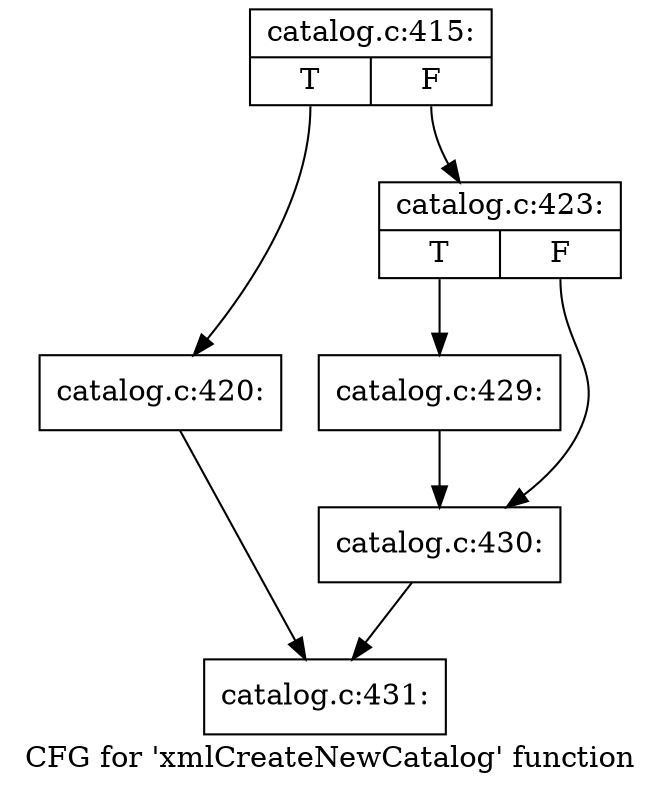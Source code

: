 digraph "CFG for 'xmlCreateNewCatalog' function" {
	label="CFG for 'xmlCreateNewCatalog' function";

	Node0x5650cc7f3940 [shape=record,label="{catalog.c:415:|{<s0>T|<s1>F}}"];
	Node0x5650cc7f3940:s0 -> Node0x5650cc943150;
	Node0x5650cc7f3940:s1 -> Node0x5650cc9431a0;
	Node0x5650cc943150 [shape=record,label="{catalog.c:420:}"];
	Node0x5650cc943150 -> Node0x5650cc92d170;
	Node0x5650cc9431a0 [shape=record,label="{catalog.c:423:|{<s0>T|<s1>F}}"];
	Node0x5650cc9431a0:s0 -> Node0x5650cc94be70;
	Node0x5650cc9431a0:s1 -> Node0x5650cc94bec0;
	Node0x5650cc94be70 [shape=record,label="{catalog.c:429:}"];
	Node0x5650cc94be70 -> Node0x5650cc94bec0;
	Node0x5650cc94bec0 [shape=record,label="{catalog.c:430:}"];
	Node0x5650cc94bec0 -> Node0x5650cc92d170;
	Node0x5650cc92d170 [shape=record,label="{catalog.c:431:}"];
}
